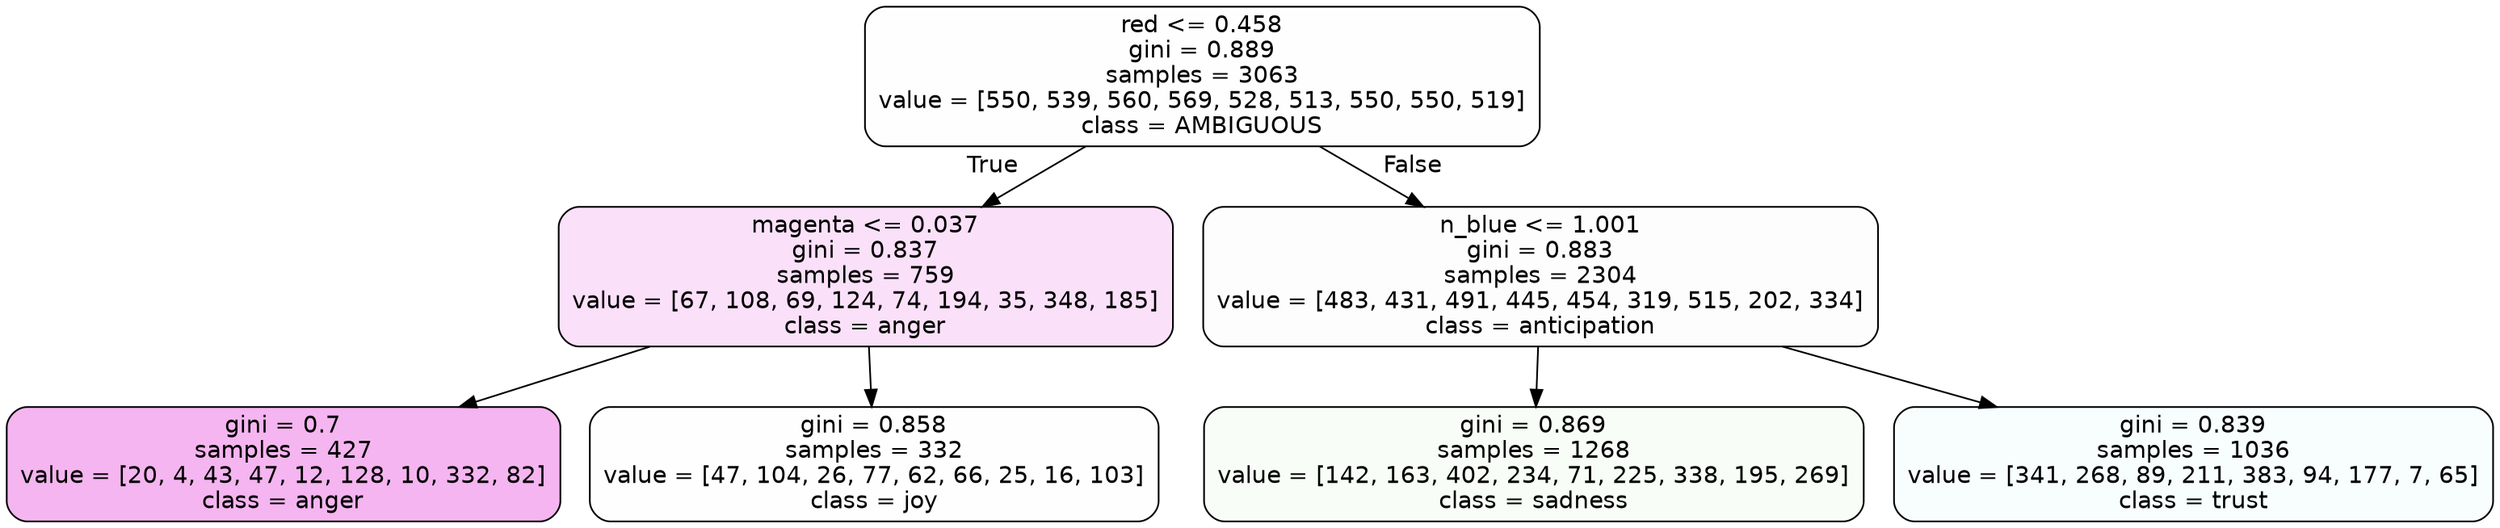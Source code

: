 digraph Tree {
node [shape=box, style="filled, rounded", color="black", fontname=helvetica] ;
edge [fontname=helvetica] ;
0 [label="red <= 0.458\ngini = 0.889\nsamples = 3063\nvalue = [550, 539, 560, 569, 528, 513, 550, 550, 519]\nclass = AMBIGUOUS", fillcolor="#39e58101"] ;
1 [label="magenta <= 0.037\ngini = 0.837\nsamples = 759\nvalue = [67, 108, 69, 124, 74, 194, 35, 348, 185]\nclass = anger", fillcolor="#e539d727"] ;
0 -> 1 [labeldistance=2.5, labelangle=45, headlabel="True"] ;
2 [label="gini = 0.7\nsamples = 427\nvalue = [20, 4, 43, 47, 12, 128, 10, 332, 82]\nclass = anger", fillcolor="#e539d75f"] ;
1 -> 2 ;
3 [label="gini = 0.858\nsamples = 332\nvalue = [47, 104, 26, 77, 62, 66, 25, 16, 103]\nclass = joy", fillcolor="#d7e53901"] ;
1 -> 3 ;
4 [label="n_blue <= 1.001\ngini = 0.883\nsamples = 2304\nvalue = [483, 431, 491, 445, 454, 319, 515, 202, 334]\nclass = anticipation", fillcolor="#8139e502"] ;
0 -> 4 [labeldistance=2.5, labelangle=-45, headlabel="False"] ;
5 [label="gini = 0.869\nsamples = 1268\nvalue = [142, 163, 402, 234, 71, 225, 338, 195, 269]\nclass = sadness", fillcolor="#64e5390a"] ;
4 -> 5 ;
6 [label="gini = 0.839\nsamples = 1036\nvalue = [341, 268, 89, 211, 383, 94, 177, 7, 65]\nclass = trust", fillcolor="#39d7e508"] ;
4 -> 6 ;
}